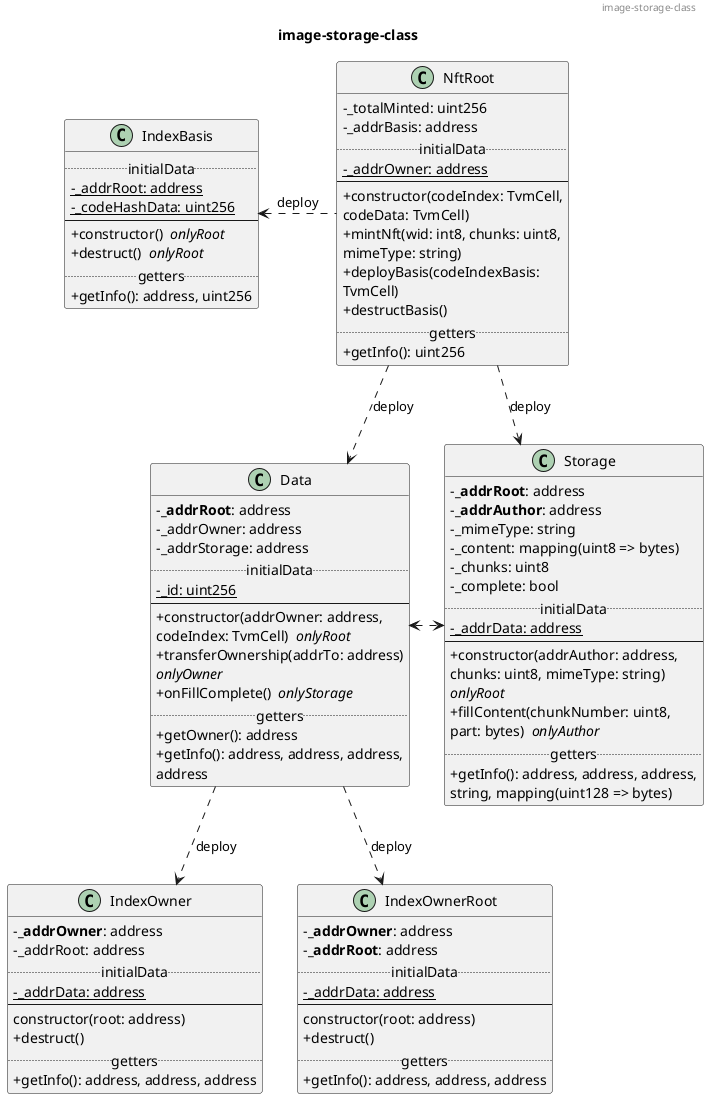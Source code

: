 @startuml image-storage-class
header image-storage-class
title image-storage-class
skinparam WrapWidth 250
skinparam classAttributeIconSize 0

class NftRoot {
  -_totalMinted: uint256
  -_addrBasis: address
  ..initialData..
  -{static}_addrOwner: address
  --
  +constructor(codeIndex: TvmCell, codeData: TvmCell)
  +mintNft(wid: int8, chunks: uint8, mimeType: string)
  +deployBasis(codeIndexBasis: TvmCell)
  +destructBasis()
  ..getters..
  +getInfo(): uint256
}
class IndexOwner {
  -<b>_addrOwner</b>: address
  -_addrRoot: address
  ..initialData..
  -{static} _addrData: address
  --
  constructor(root: address)
  +destruct()
  ..getters..
  +getInfo(): address, address, address
}
class IndexOwnerRoot {
  -<b>_addrOwner</b>: address
  -<b>_addrRoot</b>: address
  ..initialData..
  -{static} _addrData: address
  --
  constructor(root: address)
  +destruct()
  ..getters..
  +getInfo(): address, address, address
}
class Data {
  -<b>_addrRoot</b>: address
  -_addrOwner: address
  -_addrStorage: address
  ..initialData..
  -{static} _id: uint256
  --
  +constructor(addrOwner: address, codeIndex: TvmCell)  //onlyRoot//
  +transferOwnership(addrTo: address)  //onlyOwner//
  +onFillComplete()  //onlyStorage//
  ..getters..
  +getOwner(): address
  +getInfo(): address, address, address, address
}
class Storage {
  -<b>_addrRoot</b>: address
  -<b>_addrAuthor</b>: address
  -_mimeType: string
  -{field} _content: mapping(uint8 => bytes)
  -_chunks: uint8
  -_complete: bool
  ..initialData..
  -{static} _addrData: address
  --
  +constructor(addrAuthor: address, chunks: uint8, mimeType: string)  //onlyRoot//
  +fillContent(chunkNumber: uint8, part: bytes)  //onlyAuthor//
  ..getters..
  +getInfo(): address, address, address, string, mapping(uint128 => bytes)
}
class IndexBasis {
  ..initialData..
  -{static} _addrRoot: address
  -{static} _codeHashData: uint256
  --
  +constructor()  //onlyRoot//
  +destruct()  //onlyRoot//
  ..getters..
  +getInfo(): address, uint256
}
NftRoot .left.> IndexBasis: deploy
Data ..> IndexOwner: deploy
Data ..> IndexOwnerRoot: deploy
NftRoot ..> Data: deploy
NftRoot ..> Storage: deploy
Storage <.left.> Data
@enduml
